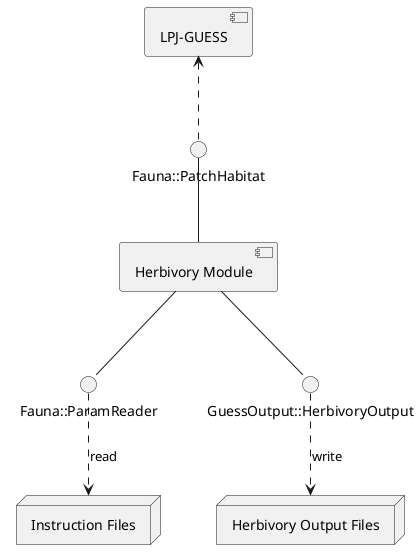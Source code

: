 /' PlantUML diagrams for the herbivory module.
 ' author: Wolfgang Pappa, Senckenberg BiK-F
 ' date: August 2017
 ' 
 ' PlantUML is free software under the GPL license.
 ' See http://plantuml.com 
 '/

@startuml (id=basic_components)
	[Herbivory Module] as herbivory
	() "Fauna::ParamReader" as paramreader
	() "Fauna::PatchHabitat" as patchhabitat
	() "GuessOutput::HerbivoryOutput" as herbivoutput
	node "Herbivory Output Files" as outputfiles
	[LPJ-GUESS] as guess
	node "Instruction Files" as insfiles
	guess        <..  patchhabitat
	patchhabitat  --  herbivory
	herbivory     --  herbivoutput 
	herbivoutput  ..> outputfiles : write
	herbivory     --  paramreader 
	paramreader   ..> insfiles  : read
@enduml

@startuml (id=exception_classes)
	namespace std{
		hide members
		hide methods
		exception <|-- logic_error
		exception <|-- runtime_error
		logic_error <|-- invalid_argument
		logic_error <|-- out_of_range 
	}
@enduml

@startuml (id=forage_classes)
	hide members
	hide methods
	namespace Fauna{
		class ForageBase{
			digestibility
			mass
		}
		show ForageBase members
		class GrassForage{
			fpc
			sward_density
		}
		show GrassForage members
		ForageBase <|-- GrassForage
		class HabitatForage
		HabitatForage *->GrassForage
		enum ForageValueType{
			POSITIVE_AND_ZERO
			ZERO_TO_ONE
		}
		show ForageValueType members
		class ForageValues< ForageValueType >
		ForageValueType -- ForageValues
		enum ForageType{
			FT_GRASS,
			FT_INEDIBLE
		}
		show ForageType members
	}
@enduml

@startuml (id=herbivore_classes)
	hide members
	hide methods
	interface HerbivoreInterface
	interface PopulationInterface
	class HerbivoreBase
	HerbivoreInterface  <|-- HerbivoreBase
	HerbivoreBase       <|-- HerbivoreIndividual
	HerbivoreBase       <|-- HerbivoreCohort
	PopulationInterface <|-up- IndividualPopulation
	PopulationInterface <|-up- CohortPopulation
	HerbivoreIndividual "*" <--* "1" IndividualPopulation
	HerbivoreCohort     "*" <--* "1" CohortPopulation
	HerbivoreIndividual  <..  IndividualPopulation : <<create>>
	(HerbivoreIndividual, IndividualPopulation) .. CreateHerbivoreIndividual
	HerbivoreCohort      <..  CohortPopulation     : <<create>>
	(HerbivoreCohort, CohortPopulation) .. CreateHerbivoreCohort
@enduml

@startuml (id=herbivorebase_compartments)
	hide members
	hide methods
	namespace Fauna{
	class HerbivoreBase{
		-Hft hft
		-int age_days
	}
	show HerbivoreBase members
	class FatmassEnergyBudget{
		|catabolize_fat()
		|metabolize_energy()
		-double energy_needs
		-double fatmass
		-double max_fatmass
	}
	show FatmassEnergyBudget members
	show FatmassEnergyBudget methods
	HerbivoreBase *-up-> "1" FatmassEnergyBudget
	package "Forage Energy" <<rectangle>> {
		interface GetNetEnergyContentInterface <<strategy>>
		GetNetEnergyContentInterface <|-- GetNetEnergyContentDefault
	}
	HerbivoreBase *-up-> "1" "Forage Energy"
	package "Reproduction" <<rectangle>> {
		class ReproductionIllius2000
	}
	HerbivoreBase .up.> "1" "Reproduction"
	package "Diet" <<rectangle>> {
		interface ComposeDietInterface <<strategy>>
		ComposeDietInterface <|-- PureGrazerDiet
	}
	HerbivoreBase  .up.> "1" "Diet"
	package "Energy Expenditure" <<rectangle>>  {
		annotation "get_expenditure_taylor_1981()"
	}
	HerbivoreBase  ..> "1" "Energy Expenditure"
	package "Foraging Limits" <<rectangle>>  {
		class GetDigestiveLimitIllius1992 <<functor>>
		class GetHalfMaxForagingLimit     <<functor>>
	} 
	HerbivoreBase  ..> "*" "Foraging Limits"
	package "Mortality" <<rectangle>> {
		class GetBackgroundMortality           <<functor>>
		class GetStarvationMortalityIllius2000 <<functor>>
		class GetStarvationMortalityThreshold  <<functor>>
		class GetSimpleLifespanMortality       <<functor>>
	}
	HerbivoreBase ..> "*" "Mortality"
	}
@enduml

@startuml (id=important_classes)
	hide members
	hide methods

	annotation "framework()" as framework
	Gridcell "1" *--> "*" Stand
	Stand    "1" *--> "*" Patch
	Patch    "1" *--> "*" Individual
	class Individual{
		Pft* pft
	}
	show Individual members

	namespace Fauna{
		Simulator          ..> Habitat            : <<call>>
		.framework          ..> Simulator          : <<create>>
		PatchHabitat      <-right-* .Patch
		PatchHabitat       ..> .Patch              : plant–animal interactions
		Habitat           *..> HerbivoreInterface : contains>
		interface HerbivoreInterface {
			Hft* hft
		}
		show HerbivoreInterface members
		abstract Habitat
		Habitat            <|-left- PatchHabitat
	}
@enduml

@startuml (id=new_forage_type)
	namespace Fauna{
		enum ForageType {
			FT_GRASS,
			FT_NEWFORAGE
		}
		ParamReader   ..> ForageType : <<use>>
		abstract ForageBase
		class NewForage{
			your_custom_members
		}
		NewForage <|-- ForageBase
		class HabitatForage{
			get_total()
			merge()
		}
		HabitatForage *--> NewForage
		HerbivoreBase ..> HabitatForage : <<use>>
		interface GetDigestibility
		class PatchHabitat{
			get_available_forage()
			reduce_forage_mass()
		}
		PatchHabitat ..> HabitatForage : <<use>>
	}
	FaunaSim.SimpleHabitat  ..> Fauna.HabitatForage : <<use>>
	class Individual{
		get_forage_mass()
	}
	Fauna.PatchHabitat          ..> Individual       : <<use>>
	Fauna.GetDigestibility      ..> Individual       : <<use>>
	GuessOutput.HerbivoryOutput ..> Fauna.NewForage  : <<use>>
@enduml

@startuml (id=new_herbivore_type)
	namespace Fauna{
		hide members
		hide methods
		interface HerbivoreInterface
		class HerbivoreBase
		HerbivoreInterface  <|-- HerbivoreBase
		HerbivoreBase       <|-- HerbivoreIndividual
		HerbivoreBase       <|-- HerbivoreCohort
		HerbivoreInterface  <|-- NewHerbivore
		interface PopulationInterface
		PopulationInterface <|-- NewPopulation
		NewPopulation        ..> NewHerbivore : create & manage
	}
@enduml

@startuml (id=net_energy_content)
	hide members
	hide methods
	namespace Fauna{
		enum NetEnergyModel{
			NM_DEFAULT
		}
		Hft *--> NetEnergyModel
		interface GetNetEnergyContentInterface <<strategy>>
		GetNetEnergyContentInterface <|-- GetNetEnergyContentDefault
		HerbivoreBase ..> GetNetEnergyContentInterface : <<create>>
	}
@enduml

@startuml (id=outputmodule_class)
	hide members 
	annotation "Output Directory" as outputdirectory 
	namespace GuessOutput{
		HerbivoryOutput     --> OutputChannel : <<use>> >
		abstract OutputModule
		OutputModule      <|--  HerbivoryOutput
		OutputChannel     <|--  FileOutputChannel
		FileOutputChannel   --> .outputdirectory : write >
		enum interval {
			DAILY
			MONTHLY
			ANNUAL
			DECADAL
		}
		show interval members
		HerbivoryOutput *-- interval
		note on link : nested
	}
@enduml

@startuml (id=outputmodule_initialization)
	skinparam sequenceParticipant underline
	participant "framework()" as framework
	participant ":OutputModuleModuleRegistry" as OutputModuleModuleRegistry
	participant ":OutputModuleContainer" as OutputModuleContainer
	participant ":HerbivoryOutput" as HerbivoryOutput <<Singleton>>
	participant ":FileOutputChannel" as FileOutputChannel
	activate OutputModuleModuleRegistry
	[--> OutputModuleModuleRegistry : register_output_module("herbivory")
	[--> framework : start guess
	== initialization ==
	framework --> OutputModuleContainer : create
	activate OutputModuleContainer
	framework --> OutputModuleModuleRegistry : create_all_modules()
	OutputModuleModuleRegistry --> HerbivoryOutput : create
	activate HerbivoryOutput
	note over HerbivoryOutput : declare parameters
	note over framework : read parameters
	framework --> OutputModuleContainer : init()
	OutputModuleContainer      --> FileOutputChannel : create
	activate FileOutputChannel
	OutputModuleContainer --> HerbivoryOutput : init()
	framework --> HerbivoryOutput : set_include_date()
	== simulation ==
	loop "simulation days"
		framework --> OutputModuleContainer : outdaily(gridcell)
		OutputModuleContainer --> HerbivoryOutput : outdaily(gridcell)
		loop "table column"
			HerbivoryOutput --> FileOutputChannel : add_value()
		end loop
	end loop
@enduml

@startuml (id=patchhabitat_construction)
	participant "framework()" as framework
	framework    -> "Fauna::Simulator" : <<create>>
	activate "Fauna::Simulator"
	framework    -> Gridcell : <<create>>
	activate Gridcell
	Gridcell     -> Patch : <<create>>
	activate Patch
	framework    -> "Fauna::Simulator" : create_populations()
	framework  <--  "Fauna::Simulator" : populations
	framework    -> "Fauna::Simulator" : create_digestibility_model()
	framework  <--  "Fauna::Simulator" : digestibility_model
	framework    -> "Fauna::PatchHabitat" : <<create>> (populations, digestibility_model)
	note right : constructor injection
	activate "Fauna::PatchHabitat"
	framework    -> Patch : set_habitat()
	note right : setter injection
@enduml

@startuml (id=parameters_access)
	hide members
	hide methods
	namespace Fauna{
		CreateHerbivoreIndividual ..> Parameters
		CreateHerbivoreIndividual ..> Hft
		CreateHerbivoreCohort     ..> Parameters
		CreateHerbivoreCohort     ..> Hft
		Simulator                 ..> Parameters
		Simulator                 ..> Hft
		PatchHabitat              ..> PftParams
		CohortPopulation          .up.> Hft
		IndividualPopulation      .up.> Hft
		HerbivoreBase             .up.> Hft
	}
	namespace FaunaSim{
		Framework                 ..> Fauna.Parameters
		Framework                 ..> Fauna.Hft
	} 
@enduml

@startuml (id=parameters_classes)
	hide members
	hide methods
	annotation "framework()"       as framework
	annotation "Instruction Files" as insfiles
	annotation "plib.h"            as plib
	annotation "parameters.h"      as parameters
	class "FaunaSim.Framework" <<singleton>>
	class "Fauna.ParamReader"   <<singleton>>
	Pft                "1" *-- "1" Fauna.PftParams
	framework           ..> Fauna.ParamReader : <<use>>
	parameters          ..> Pft               : <<use>>
	GuessOutput.HerbivoryOutput     ..> parameters        : <<use>>
	parameters          ..> plib              : <<use>>
	plib                ..> insfiles          : <<read>>
	framework           ..> parameters        : <<use>>
	namespace Fauna {
		ParamReader  <..> .parameters : <<call>>
		ParamReader   ..> .plib       : <<call>>
		ParamReader   ..> Hft         : <<create>>
		ParamReader   ..> PftParams   : <<call>>
		ParamReader   ..> Parameters  : <<create>>
		class Hft {
			|is_valid()
		}
		show Hft methods
		class Parameters {
			|is_valid()
		}
		show Parameters methods
		class PftParams {
			|is_valid()
		}
		show PftParams methods
	}
	FaunaSim.Framework ..> Fauna.ParamReader : <<use>>
@enduml

@startuml (id=patchhabitat)
	hide members
	hide methods
	Patch "1"                 <--> "1" Fauna.PatchHabitat
	abstract Fauna.Habitat
	Fauna.Habitat         <|-- Fauna.PatchHabitat
	interface "Fauna.GetDigestibility"
	Fauna.GetDigestibility <-- Fauna.PatchHabitat
	Fauna.HftPopulationsMap --* Fauna.Habitat
	interface Fauna.PopulationInterface
	Fauna.HftPopulationsMap *-- "*" Fauna.PopulationInterface
@enduml

@startuml (id=population_classes)
	hide members
	hide methods
	namespace Fauna{
		interface PopulationInterface
		PopulationInterface <|-- IndividualPopulation
		PopulationInterface <|-- CohortPopulation
		IndividualPopulation *-- "*" HerbivoreIndividual
		CohortPopulation     *-- "*" HerbivoreCohort
		abstract Habitat
		Habitat *-- "*" PopulationInterface
		(Habitat, PopulationInterface) .. HftPopulationsMap
	}
@enduml

@startuml (id=testsim_classes)
	hide members
	hide methods 
	annotation "parameters.h" as parameters 
	namespace FaunaSim {
		class "Framework" <<singleton>>
		class HabitatGroup
		class SimpleHabitat
		HabitatGroup "1" *-- "*" SimpleHabitat
	}
	namespace Fauna {
		class "ParamReader"   <<singleton>>
		interface Habitat 
		Simulator     ..> Habitat                        : <<call>>
	}
	FaunaSim.SimpleHabitat --|> Fauna.Habitat
	FaunaSim.Framework ..> Fauna.ParamReader              : <<use>>
	FaunaSim.Framework ..> .parameters                    : <<use>>
	FaunaSim.Framework ..> Fauna.Simulator                : <<create>>
	FaunaSim.Framework *-> "1" .GuessOutput.HerbivoryOutput   
	FaunaSim.Framework ..> .GuessOutput.FileOutputChannel : <<create>>
	FaunaSim.Framework ..> "*" FaunaSim.HabitatGroup      : <<create>>
	annotation "main()" as main
	main ..> FaunaSim.Framework : <<call>>
@enduml

@startuml (id=testsim_sequence)
	participant "main()" as main
	participant "plib.h" as plib
	participant "FaunaSim::Framework" as Framework <<singleton>>
	participant "Fauna::ParamReader" as ParamReader <<singleton>>
	participant "Fauna::Simulator" as Simulator
	participant "GuessOutput::HerbivoryOutput" as HerbivoryOutput <<singleton>>
	== initialization ==
	main -> Framework : <<create>>
	activate Framework
	activate HerbivoryOutput
	Framework -> plib : declare parameters
	main -> plib : read instruction file
	plib -> ParamReader : call indirectly
	activate ParamReader
	plib -> Framework : plib_callback()
	main <-- ParamReader : Fauna::Parameters
	main <-- ParamReader : Fauna::HftList
	main -> Framework : run()
	Framework -> HerbivoryOutput : set_hftlist()
	Framework -> HerbivoryOutput : init()
	Framework -> Simulator : <<create>>
	activate Simulator
	note over Framework : create habitats
	== simulation ==
	loop YEARS: nyears
		loop DAYS: 365
			loop HABITAT GROUPS: nhabitat_groups
				loop HABITATS: nhabitats_per_group
					Framework -> Simulator : simulate_day()
				end
			end
		end
		loop HABITAT GROUPS: nhabitat_groups
			Framework -> HerbivoryOutput : outannual()
		end
	end
	== end of simulation ==
	deactivate Simulator
	Framework --> main
	deactivate HerbivoryOutput
	deactivate Framework
@enduml
